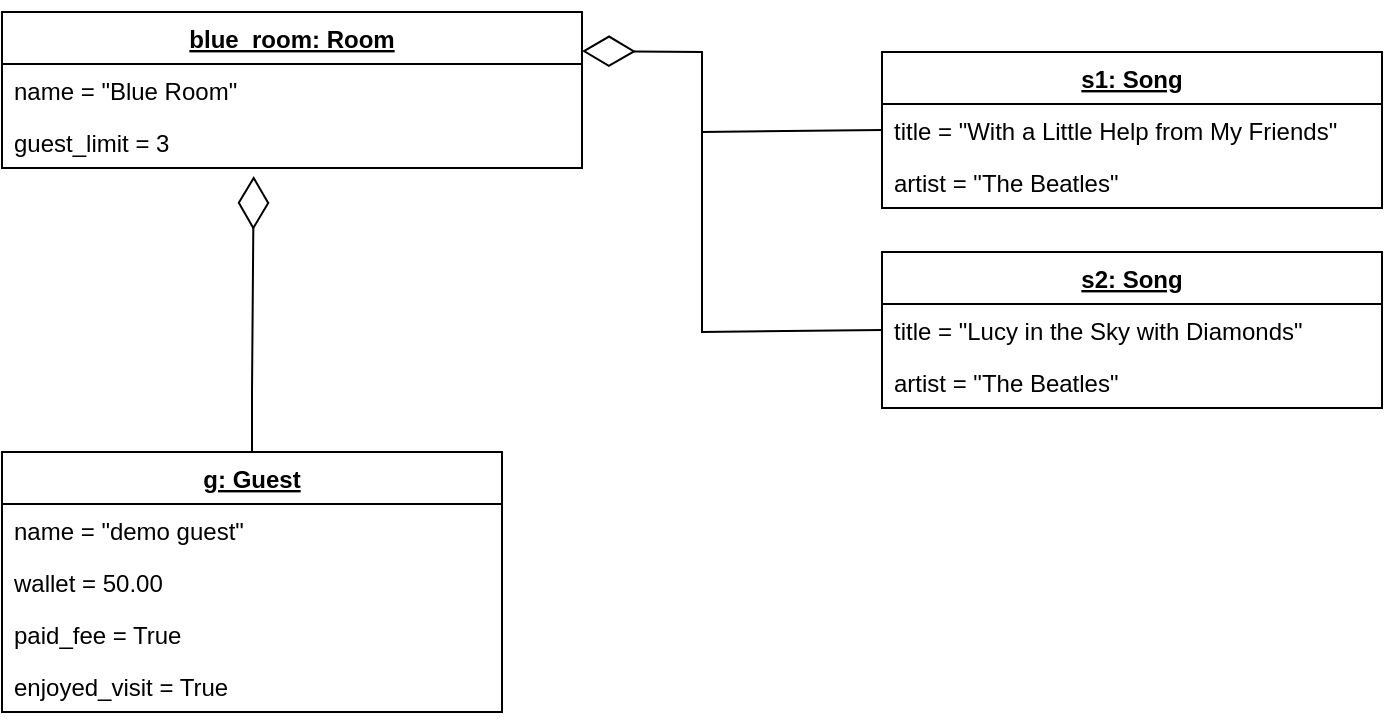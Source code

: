 <mxfile version="20.5.1" type="device"><diagram id="FDkZ9hwnrdCzfbBQZtfT" name="Page-1"><mxGraphModel dx="789" dy="739" grid="1" gridSize="10" guides="1" tooltips="1" connect="1" arrows="1" fold="1" page="1" pageScale="1" pageWidth="1169" pageHeight="827" math="0" shadow="0"><root><mxCell id="0"/><mxCell id="1" parent="0"/><mxCell id="Pst0sxQxQ69QV748kjk2-1" value="blue_room: Room" style="swimlane;fontStyle=5;align=center;verticalAlign=top;childLayout=stackLayout;horizontal=1;startSize=26;horizontalStack=0;resizeParent=1;resizeParentMax=0;resizeLast=0;collapsible=1;marginBottom=0;" parent="1" vertex="1"><mxGeometry x="30" y="30" width="290" height="78" as="geometry"/></mxCell><mxCell id="Pst0sxQxQ69QV748kjk2-18" value="name = &quot;Blue Room&quot;" style="text;strokeColor=none;fillColor=none;align=left;verticalAlign=top;spacingLeft=4;spacingRight=4;overflow=hidden;rotatable=0;points=[[0,0.5],[1,0.5]];portConstraint=eastwest;" parent="Pst0sxQxQ69QV748kjk2-1" vertex="1"><mxGeometry y="26" width="290" height="26" as="geometry"/></mxCell><mxCell id="Pst0sxQxQ69QV748kjk2-26" value="guest_limit = 3" style="text;strokeColor=none;fillColor=none;align=left;verticalAlign=top;spacingLeft=4;spacingRight=4;overflow=hidden;rotatable=0;points=[[0,0.5],[1,0.5]];portConstraint=eastwest;" parent="Pst0sxQxQ69QV748kjk2-1" vertex="1"><mxGeometry y="52" width="290" height="26" as="geometry"/></mxCell><mxCell id="Pst0sxQxQ69QV748kjk2-5" value="s1: Song" style="swimlane;fontStyle=5;align=center;verticalAlign=top;childLayout=stackLayout;horizontal=1;startSize=26;horizontalStack=0;resizeParent=1;resizeParentMax=0;resizeLast=0;collapsible=1;marginBottom=0;" parent="1" vertex="1"><mxGeometry x="470" y="50" width="250" height="78" as="geometry"/></mxCell><mxCell id="Pst0sxQxQ69QV748kjk2-20" value="title = &quot;With a Little Help from My Friends&quot;" style="text;strokeColor=none;fillColor=none;align=left;verticalAlign=top;spacingLeft=4;spacingRight=4;overflow=hidden;rotatable=0;points=[[0,0.5],[1,0.5]];portConstraint=eastwest;" parent="Pst0sxQxQ69QV748kjk2-5" vertex="1"><mxGeometry y="26" width="250" height="26" as="geometry"/></mxCell><mxCell id="DRGT3SG2136UpmrKg973-12" value="artist = &quot;The Beatles&quot;" style="text;strokeColor=none;fillColor=none;align=left;verticalAlign=top;spacingLeft=4;spacingRight=4;overflow=hidden;rotatable=0;points=[[0,0.5],[1,0.5]];portConstraint=eastwest;" parent="Pst0sxQxQ69QV748kjk2-5" vertex="1"><mxGeometry y="52" width="250" height="26" as="geometry"/></mxCell><mxCell id="Pst0sxQxQ69QV748kjk2-9" value="g: Guest" style="swimlane;fontStyle=5;align=center;verticalAlign=top;childLayout=stackLayout;horizontal=1;startSize=26;horizontalStack=0;resizeParent=1;resizeParentMax=0;resizeLast=0;collapsible=1;marginBottom=0;" parent="1" vertex="1"><mxGeometry x="30" y="250" width="250" height="130" as="geometry"><mxRectangle x="480" y="240" width="70" height="30" as="alternateBounds"/></mxGeometry></mxCell><mxCell id="Pst0sxQxQ69QV748kjk2-10" value="name = &quot;demo guest&quot;" style="text;strokeColor=none;fillColor=none;align=left;verticalAlign=top;spacingLeft=4;spacingRight=4;overflow=hidden;rotatable=0;points=[[0,0.5],[1,0.5]];portConstraint=eastwest;" parent="Pst0sxQxQ69QV748kjk2-9" vertex="1"><mxGeometry y="26" width="250" height="26" as="geometry"/></mxCell><mxCell id="Pst0sxQxQ69QV748kjk2-24" value="wallet = 50.00" style="text;strokeColor=none;fillColor=none;align=left;verticalAlign=top;spacingLeft=4;spacingRight=4;overflow=hidden;rotatable=0;points=[[0,0.5],[1,0.5]];portConstraint=eastwest;" parent="Pst0sxQxQ69QV748kjk2-9" vertex="1"><mxGeometry y="52" width="250" height="26" as="geometry"/></mxCell><mxCell id="Pst0sxQxQ69QV748kjk2-34" value="paid_fee = True" style="text;strokeColor=none;fillColor=none;align=left;verticalAlign=top;spacingLeft=4;spacingRight=4;overflow=hidden;rotatable=0;points=[[0,0.5],[1,0.5]];portConstraint=eastwest;" parent="Pst0sxQxQ69QV748kjk2-9" vertex="1"><mxGeometry y="78" width="250" height="26" as="geometry"/></mxCell><mxCell id="Pst0sxQxQ69QV748kjk2-44" value="enjoyed_visit = True" style="text;strokeColor=none;fillColor=none;align=left;verticalAlign=top;spacingLeft=4;spacingRight=4;overflow=hidden;rotatable=0;points=[[0,0.5],[1,0.5]];portConstraint=eastwest;" parent="Pst0sxQxQ69QV748kjk2-9" vertex="1"><mxGeometry y="104" width="250" height="26" as="geometry"/></mxCell><mxCell id="DRGT3SG2136UpmrKg973-1" value="" style="endArrow=diamondThin;endFill=0;endSize=24;html=1;rounded=0;exitX=0.5;exitY=0;exitDx=0;exitDy=0;entryX=0.434;entryY=1.154;entryDx=0;entryDy=0;entryPerimeter=0;" parent="1" source="Pst0sxQxQ69QV748kjk2-9" target="Pst0sxQxQ69QV748kjk2-26" edge="1"><mxGeometry width="160" relative="1" as="geometry"><mxPoint x="470" y="324.988" as="sourcePoint"/><mxPoint x="160" y="130" as="targetPoint"/><Array as="points"><mxPoint x="155" y="220"/></Array></mxGeometry></mxCell><mxCell id="DRGT3SG2136UpmrKg973-2" value="" style="endArrow=diamondThin;endFill=0;endSize=24;html=1;rounded=0;entryX=1;entryY=0.25;entryDx=0;entryDy=0;exitX=0;exitY=0.5;exitDx=0;exitDy=0;" parent="1" source="Pst0sxQxQ69QV748kjk2-20" target="Pst0sxQxQ69QV748kjk2-1" edge="1"><mxGeometry width="160" relative="1" as="geometry"><mxPoint x="632.5" y="499" as="sourcePoint"/><mxPoint x="320" y="121" as="targetPoint"/><Array as="points"><mxPoint x="380" y="90"/><mxPoint x="380" y="50"/></Array></mxGeometry></mxCell><mxCell id="l2VFyyg63FiQWjFN97FO-1" value="s2: Song" style="swimlane;fontStyle=5;align=center;verticalAlign=top;childLayout=stackLayout;horizontal=1;startSize=26;horizontalStack=0;resizeParent=1;resizeParentMax=0;resizeLast=0;collapsible=1;marginBottom=0;" vertex="1" parent="1"><mxGeometry x="470" y="150" width="250" height="78" as="geometry"/></mxCell><mxCell id="l2VFyyg63FiQWjFN97FO-2" value="title = &quot;Lucy in the Sky with Diamonds&quot;" style="text;strokeColor=none;fillColor=none;align=left;verticalAlign=top;spacingLeft=4;spacingRight=4;overflow=hidden;rotatable=0;points=[[0,0.5],[1,0.5]];portConstraint=eastwest;" vertex="1" parent="l2VFyyg63FiQWjFN97FO-1"><mxGeometry y="26" width="250" height="26" as="geometry"/></mxCell><mxCell id="l2VFyyg63FiQWjFN97FO-3" value="artist = &quot;The Beatles&quot;" style="text;strokeColor=none;fillColor=none;align=left;verticalAlign=top;spacingLeft=4;spacingRight=4;overflow=hidden;rotatable=0;points=[[0,0.5],[1,0.5]];portConstraint=eastwest;" vertex="1" parent="l2VFyyg63FiQWjFN97FO-1"><mxGeometry y="52" width="250" height="26" as="geometry"/></mxCell><mxCell id="l2VFyyg63FiQWjFN97FO-4" value="" style="endArrow=none;html=1;rounded=0;exitX=0;exitY=0.5;exitDx=0;exitDy=0;" edge="1" parent="1" source="l2VFyyg63FiQWjFN97FO-2"><mxGeometry width="50" height="50" relative="1" as="geometry"><mxPoint x="380" y="190" as="sourcePoint"/><mxPoint x="380" y="90" as="targetPoint"/><Array as="points"><mxPoint x="380" y="190"/></Array></mxGeometry></mxCell></root></mxGraphModel></diagram></mxfile>